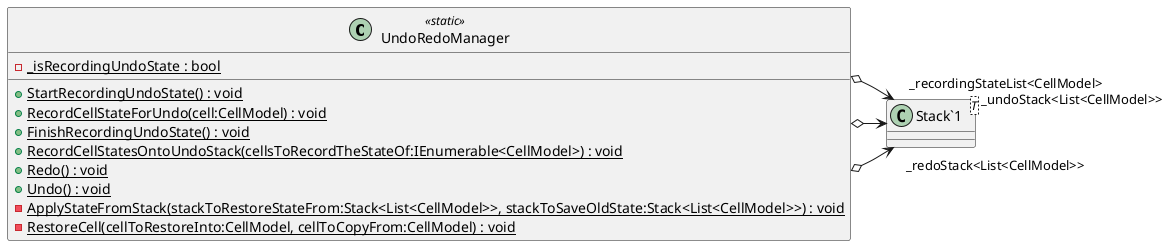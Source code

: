 @startuml
class UndoRedoManager <<static>> {
    - {static} _isRecordingUndoState : bool
    + {static} StartRecordingUndoState() : void
    + {static} RecordCellStateForUndo(cell:CellModel) : void
    + {static} FinishRecordingUndoState() : void
    + {static} RecordCellStatesOntoUndoStack(cellsToRecordTheStateOf:IEnumerable<CellModel>) : void
    + {static} Redo() : void
    + {static} Undo() : void
    - {static} ApplyStateFromStack(stackToRestoreStateFrom:Stack<List<CellModel>>, stackToSaveOldState:Stack<List<CellModel>>) : void
    - {static} RestoreCell(cellToRestoreInto:CellModel, cellToCopyFrom:CellModel) : void
}
class "Stack`1"<T> {
}
UndoRedoManager o-> "_redoStack<List<CellModel>>" "Stack`1"
UndoRedoManager o-> "_undoStack<List<CellModel>>" "Stack`1"
UndoRedoManager o-> "_recordingStateList<CellModel>" "Stack`1"
@enduml
